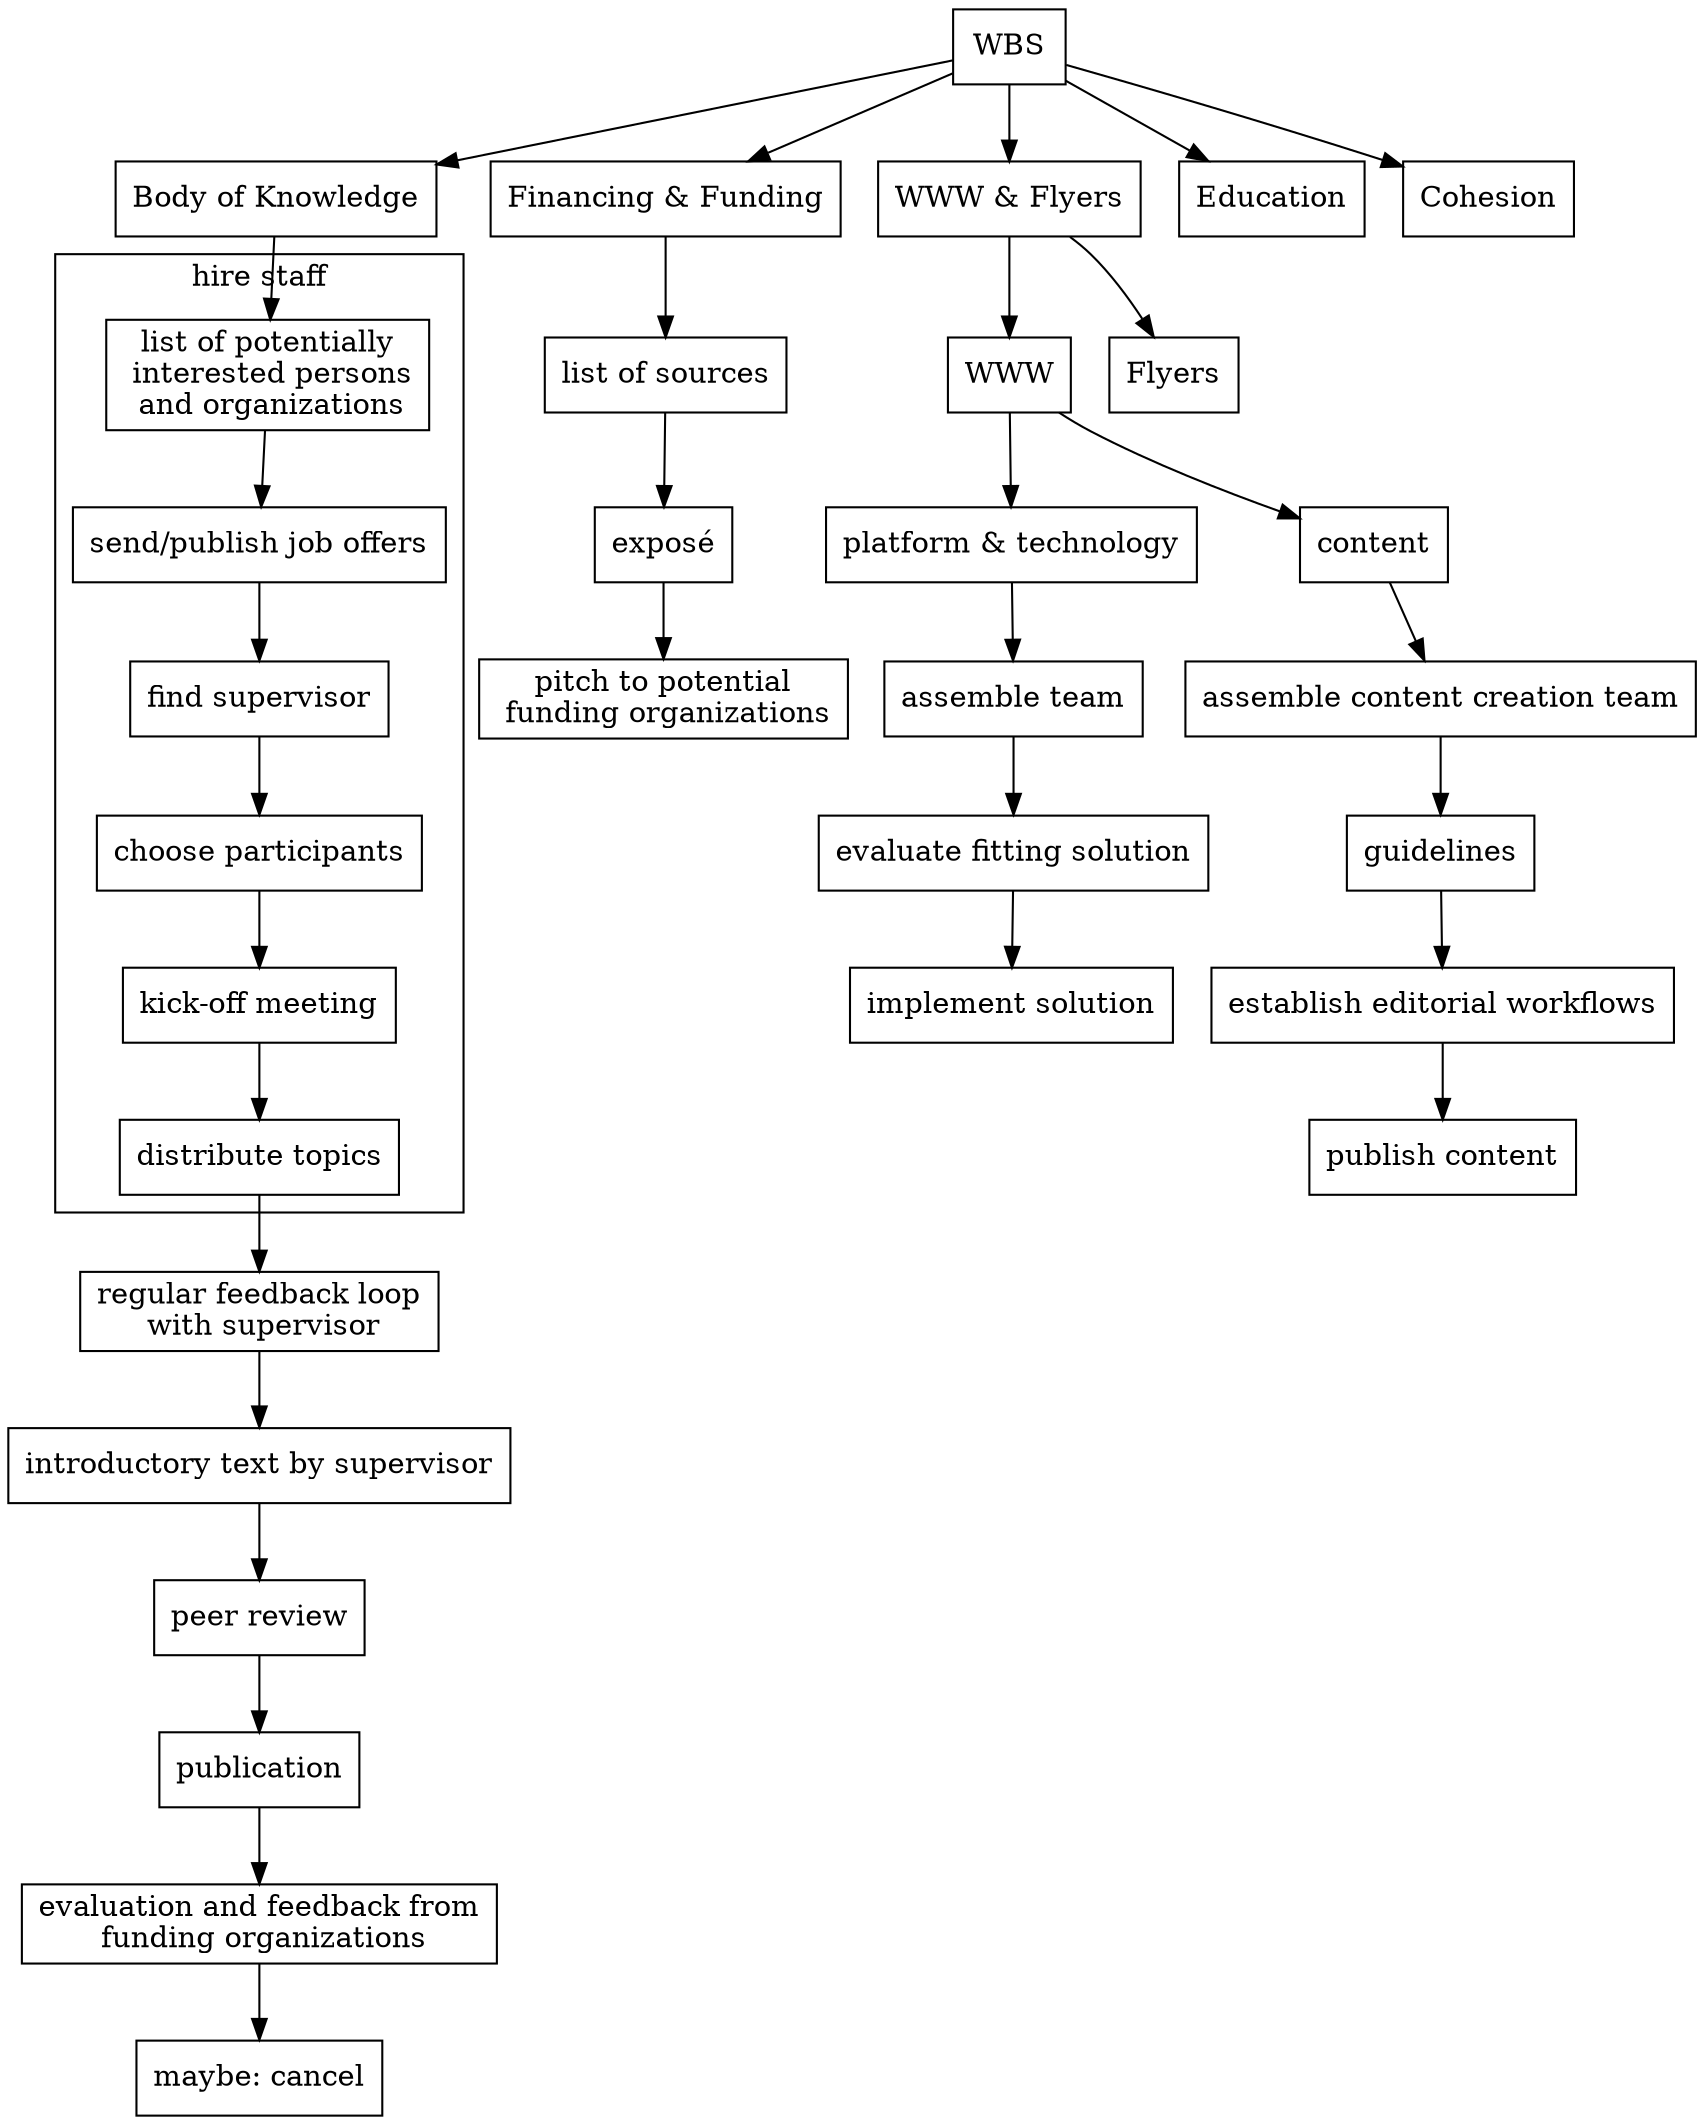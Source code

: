 digraph g {
node [shape=record];
graph [];

"WBS";

"WBS" -> "Financing & Funding"
	-> "list of sources"
	-> "exposé"
	-> "pitch to potential\n funding organizations"
;

"WBS" -> "Body of Knowledge"
subgraph cluster_0 {
	"list of potentially\n interested persons\n and organizations"
	-> "send/publish job offers"
	-> "find supervisor"
	-> "choose participants"
	-> "kick-off meeting"
	-> "distribute topics";
	label = "hire staff";
	}
"Body of Knowledge" -> "list of potentially\n interested persons\n and organizations";
"distribute topics"	-> "regular feedback loop\n with supervisor"
	-> "introductory text by supervisor"
	-> "peer review"
	-> "publication"
	-> "evaluation and feedback from\n funding organizations"
	-> "maybe: cancel"
;

"WBS" -> "WWW & Flyers";
"WWW & Flyers" -> "WWW";
"WWW" -> "platform & technology"
	-> "assemble team"
	-> "evaluate fitting solution"
	-> "implement solution";
"WWW" -> "content"
	-> "assemble content creation team"
	-> "guidelines"
	-> "establish editorial workflows"
	-> "publish content";
"WWW & Flyers"
	-> "Flyers"
;

"WBS" -> "Education";

"WBS" -> "Cohesion";
}